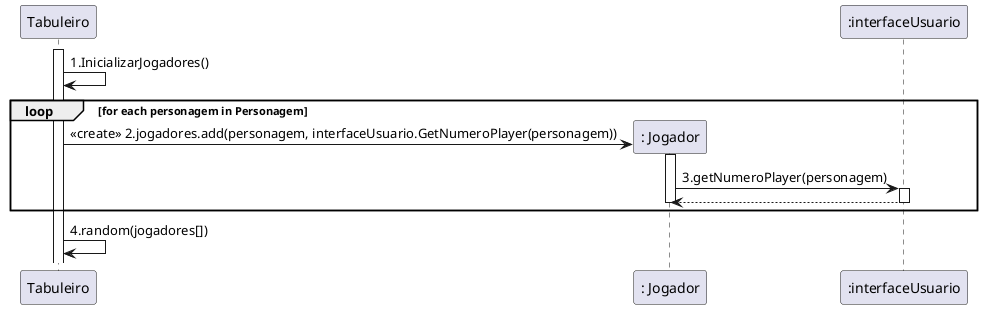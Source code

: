@startuml
Activate Tabuleiro
":Tabuleiro" as Tabuleiro -> Tabuleiro : 1.InicializarJogadores()

Create ": Jogador" as Jogador
loop for each personagem in Personagem
    Tabuleiro -> Jogador : <<create>> 2.jogadores.add(personagem, interfaceUsuario.GetNumeroPlayer(personagem))
    activate Jogador
    
        Jogador-> ":interfaceUsuario" as GUI : 3.getNumeroPlayer(personagem) 
        Activate GUI
        Jogador <-- GUI 
        Deactivate GUI
    Deactivate Jogador   
end loop
Tabuleiro -> Tabuleiro : 4.random(jogadores[])
@enduml